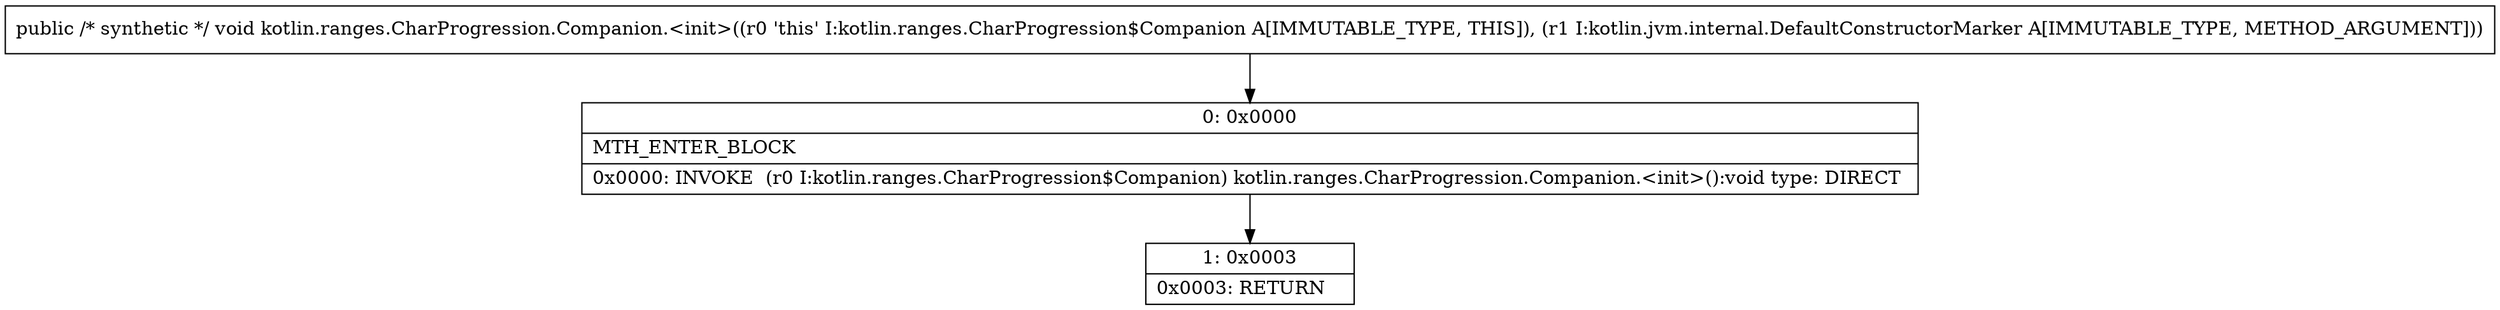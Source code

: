 digraph "CFG forkotlin.ranges.CharProgression.Companion.\<init\>(Lkotlin\/jvm\/internal\/DefaultConstructorMarker;)V" {
Node_0 [shape=record,label="{0\:\ 0x0000|MTH_ENTER_BLOCK\l|0x0000: INVOKE  (r0 I:kotlin.ranges.CharProgression$Companion) kotlin.ranges.CharProgression.Companion.\<init\>():void type: DIRECT \l}"];
Node_1 [shape=record,label="{1\:\ 0x0003|0x0003: RETURN   \l}"];
MethodNode[shape=record,label="{public \/* synthetic *\/ void kotlin.ranges.CharProgression.Companion.\<init\>((r0 'this' I:kotlin.ranges.CharProgression$Companion A[IMMUTABLE_TYPE, THIS]), (r1 I:kotlin.jvm.internal.DefaultConstructorMarker A[IMMUTABLE_TYPE, METHOD_ARGUMENT])) }"];
MethodNode -> Node_0;
Node_0 -> Node_1;
}

